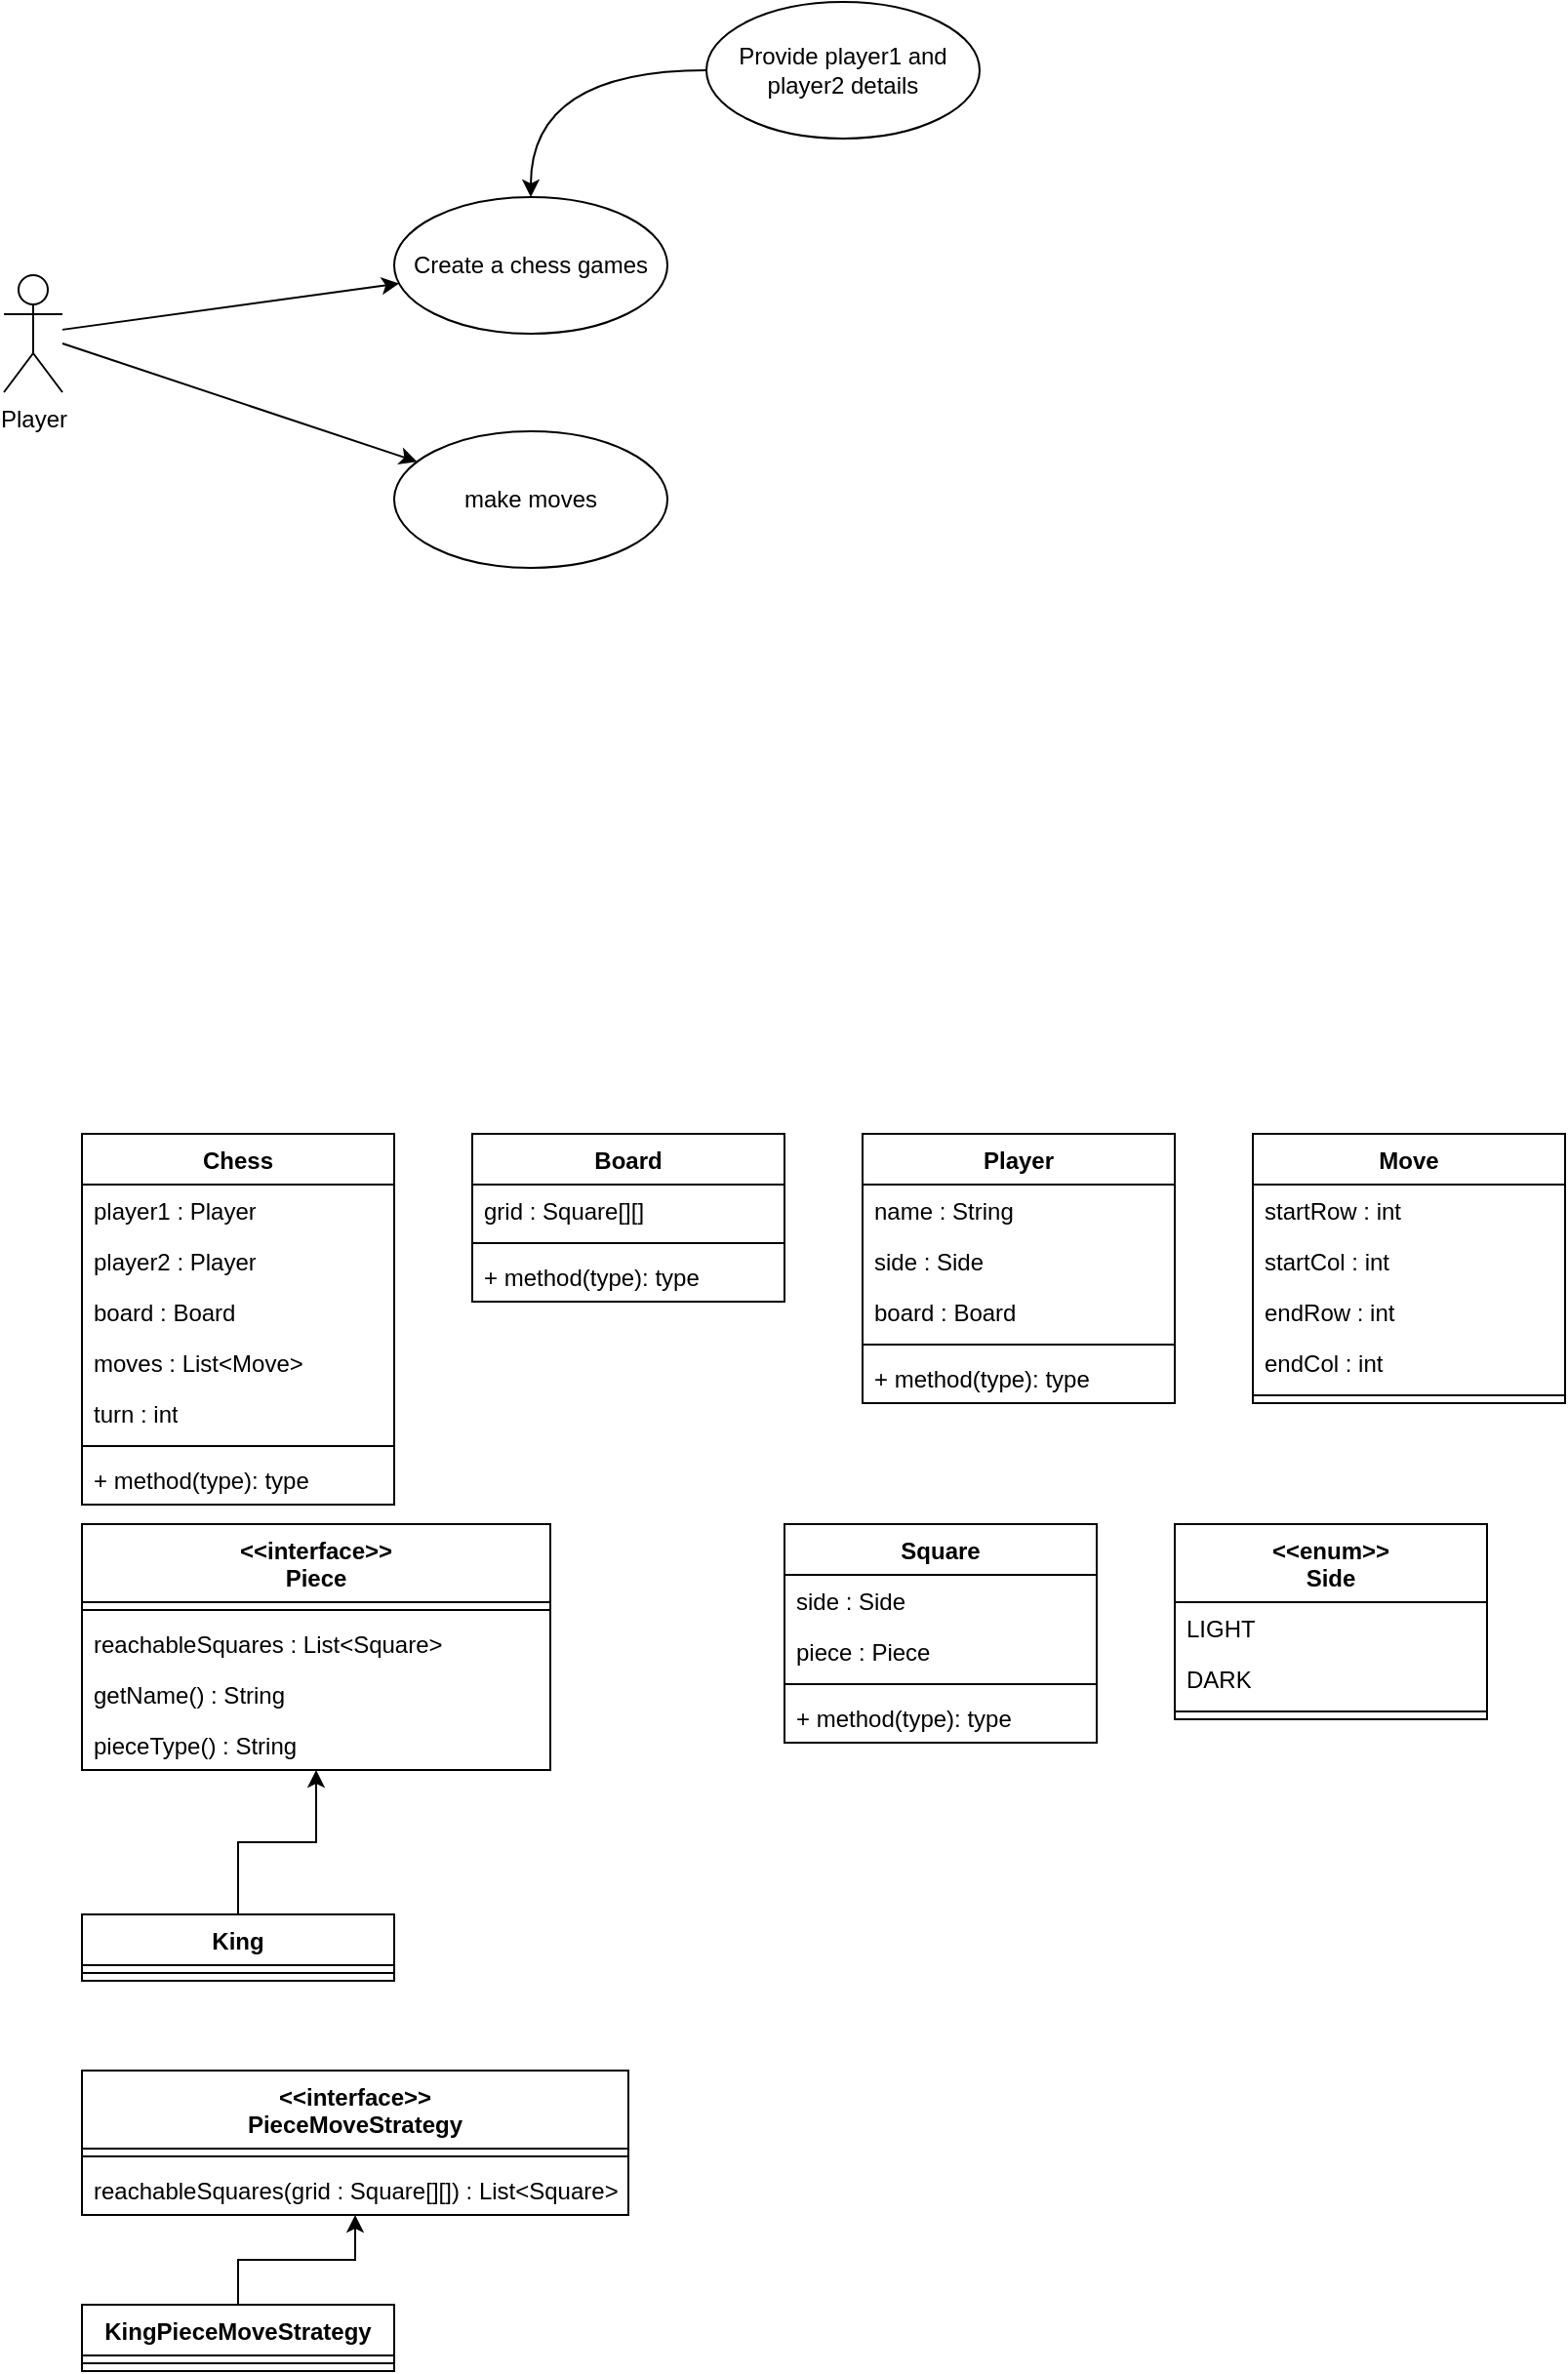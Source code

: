 <mxfile version="21.3.8" type="github">
  <diagram name="Page-1" id="hBEF_WkfwcCz1KC3zR2Q">
    <mxGraphModel dx="989" dy="1621" grid="1" gridSize="10" guides="1" tooltips="1" connect="1" arrows="1" fold="1" page="1" pageScale="1" pageWidth="850" pageHeight="1100" math="0" shadow="0">
      <root>
        <mxCell id="0" />
        <mxCell id="1" parent="0" />
        <mxCell id="Iuw2f1_TRG3jMQr7wvGQ-1" value="Chess" style="swimlane;fontStyle=1;align=center;verticalAlign=top;childLayout=stackLayout;horizontal=1;startSize=26;horizontalStack=0;resizeParent=1;resizeParentMax=0;resizeLast=0;collapsible=1;marginBottom=0;whiteSpace=wrap;html=1;" vertex="1" parent="1">
          <mxGeometry x="80" y="80" width="160" height="190" as="geometry" />
        </mxCell>
        <mxCell id="Iuw2f1_TRG3jMQr7wvGQ-2" value="player1 : Player" style="text;strokeColor=none;fillColor=none;align=left;verticalAlign=top;spacingLeft=4;spacingRight=4;overflow=hidden;rotatable=0;points=[[0,0.5],[1,0.5]];portConstraint=eastwest;whiteSpace=wrap;html=1;" vertex="1" parent="Iuw2f1_TRG3jMQr7wvGQ-1">
          <mxGeometry y="26" width="160" height="26" as="geometry" />
        </mxCell>
        <mxCell id="Iuw2f1_TRG3jMQr7wvGQ-6" value="player2 : Player" style="text;strokeColor=none;fillColor=none;align=left;verticalAlign=top;spacingLeft=4;spacingRight=4;overflow=hidden;rotatable=0;points=[[0,0.5],[1,0.5]];portConstraint=eastwest;whiteSpace=wrap;html=1;" vertex="1" parent="Iuw2f1_TRG3jMQr7wvGQ-1">
          <mxGeometry y="52" width="160" height="26" as="geometry" />
        </mxCell>
        <mxCell id="Iuw2f1_TRG3jMQr7wvGQ-5" value="board : Board" style="text;strokeColor=none;fillColor=none;align=left;verticalAlign=top;spacingLeft=4;spacingRight=4;overflow=hidden;rotatable=0;points=[[0,0.5],[1,0.5]];portConstraint=eastwest;whiteSpace=wrap;html=1;" vertex="1" parent="Iuw2f1_TRG3jMQr7wvGQ-1">
          <mxGeometry y="78" width="160" height="26" as="geometry" />
        </mxCell>
        <mxCell id="Iuw2f1_TRG3jMQr7wvGQ-58" value="moves : List&amp;lt;Move&amp;gt;" style="text;strokeColor=none;fillColor=none;align=left;verticalAlign=top;spacingLeft=4;spacingRight=4;overflow=hidden;rotatable=0;points=[[0,0.5],[1,0.5]];portConstraint=eastwest;whiteSpace=wrap;html=1;" vertex="1" parent="Iuw2f1_TRG3jMQr7wvGQ-1">
          <mxGeometry y="104" width="160" height="26" as="geometry" />
        </mxCell>
        <mxCell id="Iuw2f1_TRG3jMQr7wvGQ-66" value="turn : int" style="text;strokeColor=none;fillColor=none;align=left;verticalAlign=top;spacingLeft=4;spacingRight=4;overflow=hidden;rotatable=0;points=[[0,0.5],[1,0.5]];portConstraint=eastwest;whiteSpace=wrap;html=1;" vertex="1" parent="Iuw2f1_TRG3jMQr7wvGQ-1">
          <mxGeometry y="130" width="160" height="26" as="geometry" />
        </mxCell>
        <mxCell id="Iuw2f1_TRG3jMQr7wvGQ-3" value="" style="line;strokeWidth=1;fillColor=none;align=left;verticalAlign=middle;spacingTop=-1;spacingLeft=3;spacingRight=3;rotatable=0;labelPosition=right;points=[];portConstraint=eastwest;strokeColor=inherit;" vertex="1" parent="Iuw2f1_TRG3jMQr7wvGQ-1">
          <mxGeometry y="156" width="160" height="8" as="geometry" />
        </mxCell>
        <mxCell id="Iuw2f1_TRG3jMQr7wvGQ-4" value="+ method(type): type" style="text;strokeColor=none;fillColor=none;align=left;verticalAlign=top;spacingLeft=4;spacingRight=4;overflow=hidden;rotatable=0;points=[[0,0.5],[1,0.5]];portConstraint=eastwest;whiteSpace=wrap;html=1;" vertex="1" parent="Iuw2f1_TRG3jMQr7wvGQ-1">
          <mxGeometry y="164" width="160" height="26" as="geometry" />
        </mxCell>
        <mxCell id="Iuw2f1_TRG3jMQr7wvGQ-7" value="Board" style="swimlane;fontStyle=1;align=center;verticalAlign=top;childLayout=stackLayout;horizontal=1;startSize=26;horizontalStack=0;resizeParent=1;resizeParentMax=0;resizeLast=0;collapsible=1;marginBottom=0;whiteSpace=wrap;html=1;" vertex="1" parent="1">
          <mxGeometry x="280" y="80" width="160" height="86" as="geometry" />
        </mxCell>
        <mxCell id="Iuw2f1_TRG3jMQr7wvGQ-8" value="grid : Square[][]" style="text;strokeColor=none;fillColor=none;align=left;verticalAlign=top;spacingLeft=4;spacingRight=4;overflow=hidden;rotatable=0;points=[[0,0.5],[1,0.5]];portConstraint=eastwest;whiteSpace=wrap;html=1;" vertex="1" parent="Iuw2f1_TRG3jMQr7wvGQ-7">
          <mxGeometry y="26" width="160" height="26" as="geometry" />
        </mxCell>
        <mxCell id="Iuw2f1_TRG3jMQr7wvGQ-11" value="" style="line;strokeWidth=1;fillColor=none;align=left;verticalAlign=middle;spacingTop=-1;spacingLeft=3;spacingRight=3;rotatable=0;labelPosition=right;points=[];portConstraint=eastwest;strokeColor=inherit;" vertex="1" parent="Iuw2f1_TRG3jMQr7wvGQ-7">
          <mxGeometry y="52" width="160" height="8" as="geometry" />
        </mxCell>
        <mxCell id="Iuw2f1_TRG3jMQr7wvGQ-12" value="+ method(type): type" style="text;strokeColor=none;fillColor=none;align=left;verticalAlign=top;spacingLeft=4;spacingRight=4;overflow=hidden;rotatable=0;points=[[0,0.5],[1,0.5]];portConstraint=eastwest;whiteSpace=wrap;html=1;" vertex="1" parent="Iuw2f1_TRG3jMQr7wvGQ-7">
          <mxGeometry y="60" width="160" height="26" as="geometry" />
        </mxCell>
        <mxCell id="Iuw2f1_TRG3jMQr7wvGQ-13" value="&amp;lt;&amp;lt;interface&amp;gt;&amp;gt;&lt;br&gt;Piece" style="swimlane;fontStyle=1;align=center;verticalAlign=top;childLayout=stackLayout;horizontal=1;startSize=40;horizontalStack=0;resizeParent=1;resizeParentMax=0;resizeLast=0;collapsible=1;marginBottom=0;whiteSpace=wrap;html=1;" vertex="1" parent="1">
          <mxGeometry x="80" y="280" width="240" height="126" as="geometry" />
        </mxCell>
        <mxCell id="Iuw2f1_TRG3jMQr7wvGQ-15" value="" style="line;strokeWidth=1;fillColor=none;align=left;verticalAlign=middle;spacingTop=-1;spacingLeft=3;spacingRight=3;rotatable=0;labelPosition=right;points=[];portConstraint=eastwest;strokeColor=inherit;" vertex="1" parent="Iuw2f1_TRG3jMQr7wvGQ-13">
          <mxGeometry y="40" width="240" height="8" as="geometry" />
        </mxCell>
        <mxCell id="Iuw2f1_TRG3jMQr7wvGQ-16" value="reachableSquares : List&amp;lt;Square&amp;gt;" style="text;strokeColor=none;fillColor=none;align=left;verticalAlign=top;spacingLeft=4;spacingRight=4;overflow=hidden;rotatable=0;points=[[0,0.5],[1,0.5]];portConstraint=eastwest;whiteSpace=wrap;html=1;" vertex="1" parent="Iuw2f1_TRG3jMQr7wvGQ-13">
          <mxGeometry y="48" width="240" height="26" as="geometry" />
        </mxCell>
        <mxCell id="Iuw2f1_TRG3jMQr7wvGQ-29" value="getName() : String" style="text;strokeColor=none;fillColor=none;align=left;verticalAlign=top;spacingLeft=4;spacingRight=4;overflow=hidden;rotatable=0;points=[[0,0.5],[1,0.5]];portConstraint=eastwest;whiteSpace=wrap;html=1;" vertex="1" parent="Iuw2f1_TRG3jMQr7wvGQ-13">
          <mxGeometry y="74" width="240" height="26" as="geometry" />
        </mxCell>
        <mxCell id="Iuw2f1_TRG3jMQr7wvGQ-27" value="pieceType() : String" style="text;strokeColor=none;fillColor=none;align=left;verticalAlign=top;spacingLeft=4;spacingRight=4;overflow=hidden;rotatable=0;points=[[0,0.5],[1,0.5]];portConstraint=eastwest;whiteSpace=wrap;html=1;" vertex="1" parent="Iuw2f1_TRG3jMQr7wvGQ-13">
          <mxGeometry y="100" width="240" height="26" as="geometry" />
        </mxCell>
        <mxCell id="Iuw2f1_TRG3jMQr7wvGQ-17" value="Square" style="swimlane;fontStyle=1;align=center;verticalAlign=top;childLayout=stackLayout;horizontal=1;startSize=26;horizontalStack=0;resizeParent=1;resizeParentMax=0;resizeLast=0;collapsible=1;marginBottom=0;whiteSpace=wrap;html=1;" vertex="1" parent="1">
          <mxGeometry x="440" y="280" width="160" height="112" as="geometry" />
        </mxCell>
        <mxCell id="Iuw2f1_TRG3jMQr7wvGQ-18" value="side : Side" style="text;strokeColor=none;fillColor=none;align=left;verticalAlign=top;spacingLeft=4;spacingRight=4;overflow=hidden;rotatable=0;points=[[0,0.5],[1,0.5]];portConstraint=eastwest;whiteSpace=wrap;html=1;" vertex="1" parent="Iuw2f1_TRG3jMQr7wvGQ-17">
          <mxGeometry y="26" width="160" height="26" as="geometry" />
        </mxCell>
        <mxCell id="Iuw2f1_TRG3jMQr7wvGQ-28" value="piece : Piece" style="text;strokeColor=none;fillColor=none;align=left;verticalAlign=top;spacingLeft=4;spacingRight=4;overflow=hidden;rotatable=0;points=[[0,0.5],[1,0.5]];portConstraint=eastwest;whiteSpace=wrap;html=1;" vertex="1" parent="Iuw2f1_TRG3jMQr7wvGQ-17">
          <mxGeometry y="52" width="160" height="26" as="geometry" />
        </mxCell>
        <mxCell id="Iuw2f1_TRG3jMQr7wvGQ-19" value="" style="line;strokeWidth=1;fillColor=none;align=left;verticalAlign=middle;spacingTop=-1;spacingLeft=3;spacingRight=3;rotatable=0;labelPosition=right;points=[];portConstraint=eastwest;strokeColor=inherit;" vertex="1" parent="Iuw2f1_TRG3jMQr7wvGQ-17">
          <mxGeometry y="78" width="160" height="8" as="geometry" />
        </mxCell>
        <mxCell id="Iuw2f1_TRG3jMQr7wvGQ-20" value="+ method(type): type" style="text;strokeColor=none;fillColor=none;align=left;verticalAlign=top;spacingLeft=4;spacingRight=4;overflow=hidden;rotatable=0;points=[[0,0.5],[1,0.5]];portConstraint=eastwest;whiteSpace=wrap;html=1;" vertex="1" parent="Iuw2f1_TRG3jMQr7wvGQ-17">
          <mxGeometry y="86" width="160" height="26" as="geometry" />
        </mxCell>
        <mxCell id="Iuw2f1_TRG3jMQr7wvGQ-21" value="&amp;lt;&amp;lt;enum&amp;gt;&amp;gt;&lt;br&gt;Side" style="swimlane;fontStyle=1;align=center;verticalAlign=top;childLayout=stackLayout;horizontal=1;startSize=40;horizontalStack=0;resizeParent=1;resizeParentMax=0;resizeLast=0;collapsible=1;marginBottom=0;whiteSpace=wrap;html=1;" vertex="1" parent="1">
          <mxGeometry x="640" y="280" width="160" height="100" as="geometry" />
        </mxCell>
        <mxCell id="Iuw2f1_TRG3jMQr7wvGQ-25" value="LIGHT" style="text;strokeColor=none;fillColor=none;align=left;verticalAlign=top;spacingLeft=4;spacingRight=4;overflow=hidden;rotatable=0;points=[[0,0.5],[1,0.5]];portConstraint=eastwest;whiteSpace=wrap;html=1;" vertex="1" parent="Iuw2f1_TRG3jMQr7wvGQ-21">
          <mxGeometry y="40" width="160" height="26" as="geometry" />
        </mxCell>
        <mxCell id="Iuw2f1_TRG3jMQr7wvGQ-22" value="DARK" style="text;strokeColor=none;fillColor=none;align=left;verticalAlign=top;spacingLeft=4;spacingRight=4;overflow=hidden;rotatable=0;points=[[0,0.5],[1,0.5]];portConstraint=eastwest;whiteSpace=wrap;html=1;" vertex="1" parent="Iuw2f1_TRG3jMQr7wvGQ-21">
          <mxGeometry y="66" width="160" height="26" as="geometry" />
        </mxCell>
        <mxCell id="Iuw2f1_TRG3jMQr7wvGQ-23" value="" style="line;strokeWidth=1;fillColor=none;align=left;verticalAlign=middle;spacingTop=-1;spacingLeft=3;spacingRight=3;rotatable=0;labelPosition=right;points=[];portConstraint=eastwest;strokeColor=inherit;" vertex="1" parent="Iuw2f1_TRG3jMQr7wvGQ-21">
          <mxGeometry y="92" width="160" height="8" as="geometry" />
        </mxCell>
        <mxCell id="Iuw2f1_TRG3jMQr7wvGQ-30" value="&amp;lt;&amp;lt;interface&amp;gt;&amp;gt;&lt;br&gt;PieceMoveStrategy" style="swimlane;fontStyle=1;align=center;verticalAlign=top;childLayout=stackLayout;horizontal=1;startSize=40;horizontalStack=0;resizeParent=1;resizeParentMax=0;resizeLast=0;collapsible=1;marginBottom=0;whiteSpace=wrap;html=1;" vertex="1" parent="1">
          <mxGeometry x="80" y="560" width="280" height="74" as="geometry" />
        </mxCell>
        <mxCell id="Iuw2f1_TRG3jMQr7wvGQ-31" value="" style="line;strokeWidth=1;fillColor=none;align=left;verticalAlign=middle;spacingTop=-1;spacingLeft=3;spacingRight=3;rotatable=0;labelPosition=right;points=[];portConstraint=eastwest;strokeColor=inherit;" vertex="1" parent="Iuw2f1_TRG3jMQr7wvGQ-30">
          <mxGeometry y="40" width="280" height="8" as="geometry" />
        </mxCell>
        <mxCell id="Iuw2f1_TRG3jMQr7wvGQ-32" value="reachableSquares(grid : Square[][]) : List&amp;lt;Square&amp;gt;" style="text;strokeColor=none;fillColor=none;align=left;verticalAlign=top;spacingLeft=4;spacingRight=4;overflow=hidden;rotatable=0;points=[[0,0.5],[1,0.5]];portConstraint=eastwest;whiteSpace=wrap;html=1;" vertex="1" parent="Iuw2f1_TRG3jMQr7wvGQ-30">
          <mxGeometry y="48" width="280" height="26" as="geometry" />
        </mxCell>
        <mxCell id="Iuw2f1_TRG3jMQr7wvGQ-45" style="edgeStyle=orthogonalEdgeStyle;rounded=0;orthogonalLoop=1;jettySize=auto;html=1;" edge="1" parent="1" source="Iuw2f1_TRG3jMQr7wvGQ-40" target="Iuw2f1_TRG3jMQr7wvGQ-13">
          <mxGeometry relative="1" as="geometry" />
        </mxCell>
        <mxCell id="Iuw2f1_TRG3jMQr7wvGQ-40" value="King" style="swimlane;fontStyle=1;align=center;verticalAlign=top;childLayout=stackLayout;horizontal=1;startSize=26;horizontalStack=0;resizeParent=1;resizeParentMax=0;resizeLast=0;collapsible=1;marginBottom=0;whiteSpace=wrap;html=1;" vertex="1" parent="1">
          <mxGeometry x="80" y="480" width="160" height="34" as="geometry" />
        </mxCell>
        <mxCell id="Iuw2f1_TRG3jMQr7wvGQ-43" value="" style="line;strokeWidth=1;fillColor=none;align=left;verticalAlign=middle;spacingTop=-1;spacingLeft=3;spacingRight=3;rotatable=0;labelPosition=right;points=[];portConstraint=eastwest;strokeColor=inherit;" vertex="1" parent="Iuw2f1_TRG3jMQr7wvGQ-40">
          <mxGeometry y="26" width="160" height="8" as="geometry" />
        </mxCell>
        <mxCell id="Iuw2f1_TRG3jMQr7wvGQ-57" style="edgeStyle=orthogonalEdgeStyle;rounded=0;orthogonalLoop=1;jettySize=auto;html=1;" edge="1" parent="1" source="Iuw2f1_TRG3jMQr7wvGQ-49" target="Iuw2f1_TRG3jMQr7wvGQ-30">
          <mxGeometry relative="1" as="geometry" />
        </mxCell>
        <mxCell id="Iuw2f1_TRG3jMQr7wvGQ-49" value="KingPieceMoveStrategy" style="swimlane;fontStyle=1;align=center;verticalAlign=top;childLayout=stackLayout;horizontal=1;startSize=26;horizontalStack=0;resizeParent=1;resizeParentMax=0;resizeLast=0;collapsible=1;marginBottom=0;whiteSpace=wrap;html=1;" vertex="1" parent="1">
          <mxGeometry x="80" y="680" width="160" height="34" as="geometry" />
        </mxCell>
        <mxCell id="Iuw2f1_TRG3jMQr7wvGQ-50" value="" style="line;strokeWidth=1;fillColor=none;align=left;verticalAlign=middle;spacingTop=-1;spacingLeft=3;spacingRight=3;rotatable=0;labelPosition=right;points=[];portConstraint=eastwest;strokeColor=inherit;" vertex="1" parent="Iuw2f1_TRG3jMQr7wvGQ-49">
          <mxGeometry y="26" width="160" height="8" as="geometry" />
        </mxCell>
        <mxCell id="Iuw2f1_TRG3jMQr7wvGQ-51" value="Player" style="swimlane;fontStyle=1;align=center;verticalAlign=top;childLayout=stackLayout;horizontal=1;startSize=26;horizontalStack=0;resizeParent=1;resizeParentMax=0;resizeLast=0;collapsible=1;marginBottom=0;whiteSpace=wrap;html=1;" vertex="1" parent="1">
          <mxGeometry x="480" y="80" width="160" height="138" as="geometry" />
        </mxCell>
        <mxCell id="Iuw2f1_TRG3jMQr7wvGQ-52" value="name : String" style="text;strokeColor=none;fillColor=none;align=left;verticalAlign=top;spacingLeft=4;spacingRight=4;overflow=hidden;rotatable=0;points=[[0,0.5],[1,0.5]];portConstraint=eastwest;whiteSpace=wrap;html=1;" vertex="1" parent="Iuw2f1_TRG3jMQr7wvGQ-51">
          <mxGeometry y="26" width="160" height="26" as="geometry" />
        </mxCell>
        <mxCell id="Iuw2f1_TRG3jMQr7wvGQ-53" value="side : Side" style="text;strokeColor=none;fillColor=none;align=left;verticalAlign=top;spacingLeft=4;spacingRight=4;overflow=hidden;rotatable=0;points=[[0,0.5],[1,0.5]];portConstraint=eastwest;whiteSpace=wrap;html=1;" vertex="1" parent="Iuw2f1_TRG3jMQr7wvGQ-51">
          <mxGeometry y="52" width="160" height="26" as="geometry" />
        </mxCell>
        <mxCell id="Iuw2f1_TRG3jMQr7wvGQ-54" value="board : Board" style="text;strokeColor=none;fillColor=none;align=left;verticalAlign=top;spacingLeft=4;spacingRight=4;overflow=hidden;rotatable=0;points=[[0,0.5],[1,0.5]];portConstraint=eastwest;whiteSpace=wrap;html=1;" vertex="1" parent="Iuw2f1_TRG3jMQr7wvGQ-51">
          <mxGeometry y="78" width="160" height="26" as="geometry" />
        </mxCell>
        <mxCell id="Iuw2f1_TRG3jMQr7wvGQ-55" value="" style="line;strokeWidth=1;fillColor=none;align=left;verticalAlign=middle;spacingTop=-1;spacingLeft=3;spacingRight=3;rotatable=0;labelPosition=right;points=[];portConstraint=eastwest;strokeColor=inherit;" vertex="1" parent="Iuw2f1_TRG3jMQr7wvGQ-51">
          <mxGeometry y="104" width="160" height="8" as="geometry" />
        </mxCell>
        <mxCell id="Iuw2f1_TRG3jMQr7wvGQ-56" value="+ method(type): type" style="text;strokeColor=none;fillColor=none;align=left;verticalAlign=top;spacingLeft=4;spacingRight=4;overflow=hidden;rotatable=0;points=[[0,0.5],[1,0.5]];portConstraint=eastwest;whiteSpace=wrap;html=1;" vertex="1" parent="Iuw2f1_TRG3jMQr7wvGQ-51">
          <mxGeometry y="112" width="160" height="26" as="geometry" />
        </mxCell>
        <mxCell id="Iuw2f1_TRG3jMQr7wvGQ-59" value="Move" style="swimlane;fontStyle=1;align=center;verticalAlign=top;childLayout=stackLayout;horizontal=1;startSize=26;horizontalStack=0;resizeParent=1;resizeParentMax=0;resizeLast=0;collapsible=1;marginBottom=0;whiteSpace=wrap;html=1;" vertex="1" parent="1">
          <mxGeometry x="680" y="80" width="160" height="138" as="geometry" />
        </mxCell>
        <mxCell id="Iuw2f1_TRG3jMQr7wvGQ-60" value="startRow : int" style="text;strokeColor=none;fillColor=none;align=left;verticalAlign=top;spacingLeft=4;spacingRight=4;overflow=hidden;rotatable=0;points=[[0,0.5],[1,0.5]];portConstraint=eastwest;whiteSpace=wrap;html=1;" vertex="1" parent="Iuw2f1_TRG3jMQr7wvGQ-59">
          <mxGeometry y="26" width="160" height="26" as="geometry" />
        </mxCell>
        <mxCell id="Iuw2f1_TRG3jMQr7wvGQ-61" value="startCol : int" style="text;strokeColor=none;fillColor=none;align=left;verticalAlign=top;spacingLeft=4;spacingRight=4;overflow=hidden;rotatable=0;points=[[0,0.5],[1,0.5]];portConstraint=eastwest;whiteSpace=wrap;html=1;" vertex="1" parent="Iuw2f1_TRG3jMQr7wvGQ-59">
          <mxGeometry y="52" width="160" height="26" as="geometry" />
        </mxCell>
        <mxCell id="Iuw2f1_TRG3jMQr7wvGQ-62" value="endRow : int" style="text;strokeColor=none;fillColor=none;align=left;verticalAlign=top;spacingLeft=4;spacingRight=4;overflow=hidden;rotatable=0;points=[[0,0.5],[1,0.5]];portConstraint=eastwest;whiteSpace=wrap;html=1;" vertex="1" parent="Iuw2f1_TRG3jMQr7wvGQ-59">
          <mxGeometry y="78" width="160" height="26" as="geometry" />
        </mxCell>
        <mxCell id="Iuw2f1_TRG3jMQr7wvGQ-65" value="endCol : int" style="text;strokeColor=none;fillColor=none;align=left;verticalAlign=top;spacingLeft=4;spacingRight=4;overflow=hidden;rotatable=0;points=[[0,0.5],[1,0.5]];portConstraint=eastwest;whiteSpace=wrap;html=1;" vertex="1" parent="Iuw2f1_TRG3jMQr7wvGQ-59">
          <mxGeometry y="104" width="160" height="26" as="geometry" />
        </mxCell>
        <mxCell id="Iuw2f1_TRG3jMQr7wvGQ-63" value="" style="line;strokeWidth=1;fillColor=none;align=left;verticalAlign=middle;spacingTop=-1;spacingLeft=3;spacingRight=3;rotatable=0;labelPosition=right;points=[];portConstraint=eastwest;strokeColor=inherit;" vertex="1" parent="Iuw2f1_TRG3jMQr7wvGQ-59">
          <mxGeometry y="130" width="160" height="8" as="geometry" />
        </mxCell>
        <mxCell id="Iuw2f1_TRG3jMQr7wvGQ-67" value="Create a chess games" style="ellipse;whiteSpace=wrap;html=1;" vertex="1" parent="1">
          <mxGeometry x="240" y="-400" width="140" height="70" as="geometry" />
        </mxCell>
        <mxCell id="Iuw2f1_TRG3jMQr7wvGQ-69" style="edgeStyle=orthogonalEdgeStyle;rounded=0;orthogonalLoop=1;jettySize=auto;html=1;curved=1;" edge="1" parent="1" source="Iuw2f1_TRG3jMQr7wvGQ-68" target="Iuw2f1_TRG3jMQr7wvGQ-67">
          <mxGeometry relative="1" as="geometry">
            <mxPoint x="420" y="-325" as="targetPoint" />
          </mxGeometry>
        </mxCell>
        <mxCell id="Iuw2f1_TRG3jMQr7wvGQ-68" value="Provide player1 and player2 details" style="ellipse;whiteSpace=wrap;html=1;" vertex="1" parent="1">
          <mxGeometry x="400" y="-500" width="140" height="70" as="geometry" />
        </mxCell>
        <mxCell id="Iuw2f1_TRG3jMQr7wvGQ-71" style="rounded=0;orthogonalLoop=1;jettySize=auto;html=1;" edge="1" parent="1" source="Iuw2f1_TRG3jMQr7wvGQ-70" target="Iuw2f1_TRG3jMQr7wvGQ-67">
          <mxGeometry relative="1" as="geometry" />
        </mxCell>
        <mxCell id="Iuw2f1_TRG3jMQr7wvGQ-73" style="rounded=0;orthogonalLoop=1;jettySize=auto;html=1;" edge="1" parent="1" source="Iuw2f1_TRG3jMQr7wvGQ-70" target="Iuw2f1_TRG3jMQr7wvGQ-72">
          <mxGeometry relative="1" as="geometry" />
        </mxCell>
        <mxCell id="Iuw2f1_TRG3jMQr7wvGQ-70" value="Player" style="shape=umlActor;verticalLabelPosition=bottom;verticalAlign=top;html=1;" vertex="1" parent="1">
          <mxGeometry x="40" y="-360" width="30" height="60" as="geometry" />
        </mxCell>
        <mxCell id="Iuw2f1_TRG3jMQr7wvGQ-72" value="make moves" style="ellipse;whiteSpace=wrap;html=1;" vertex="1" parent="1">
          <mxGeometry x="240" y="-280" width="140" height="70" as="geometry" />
        </mxCell>
      </root>
    </mxGraphModel>
  </diagram>
</mxfile>
